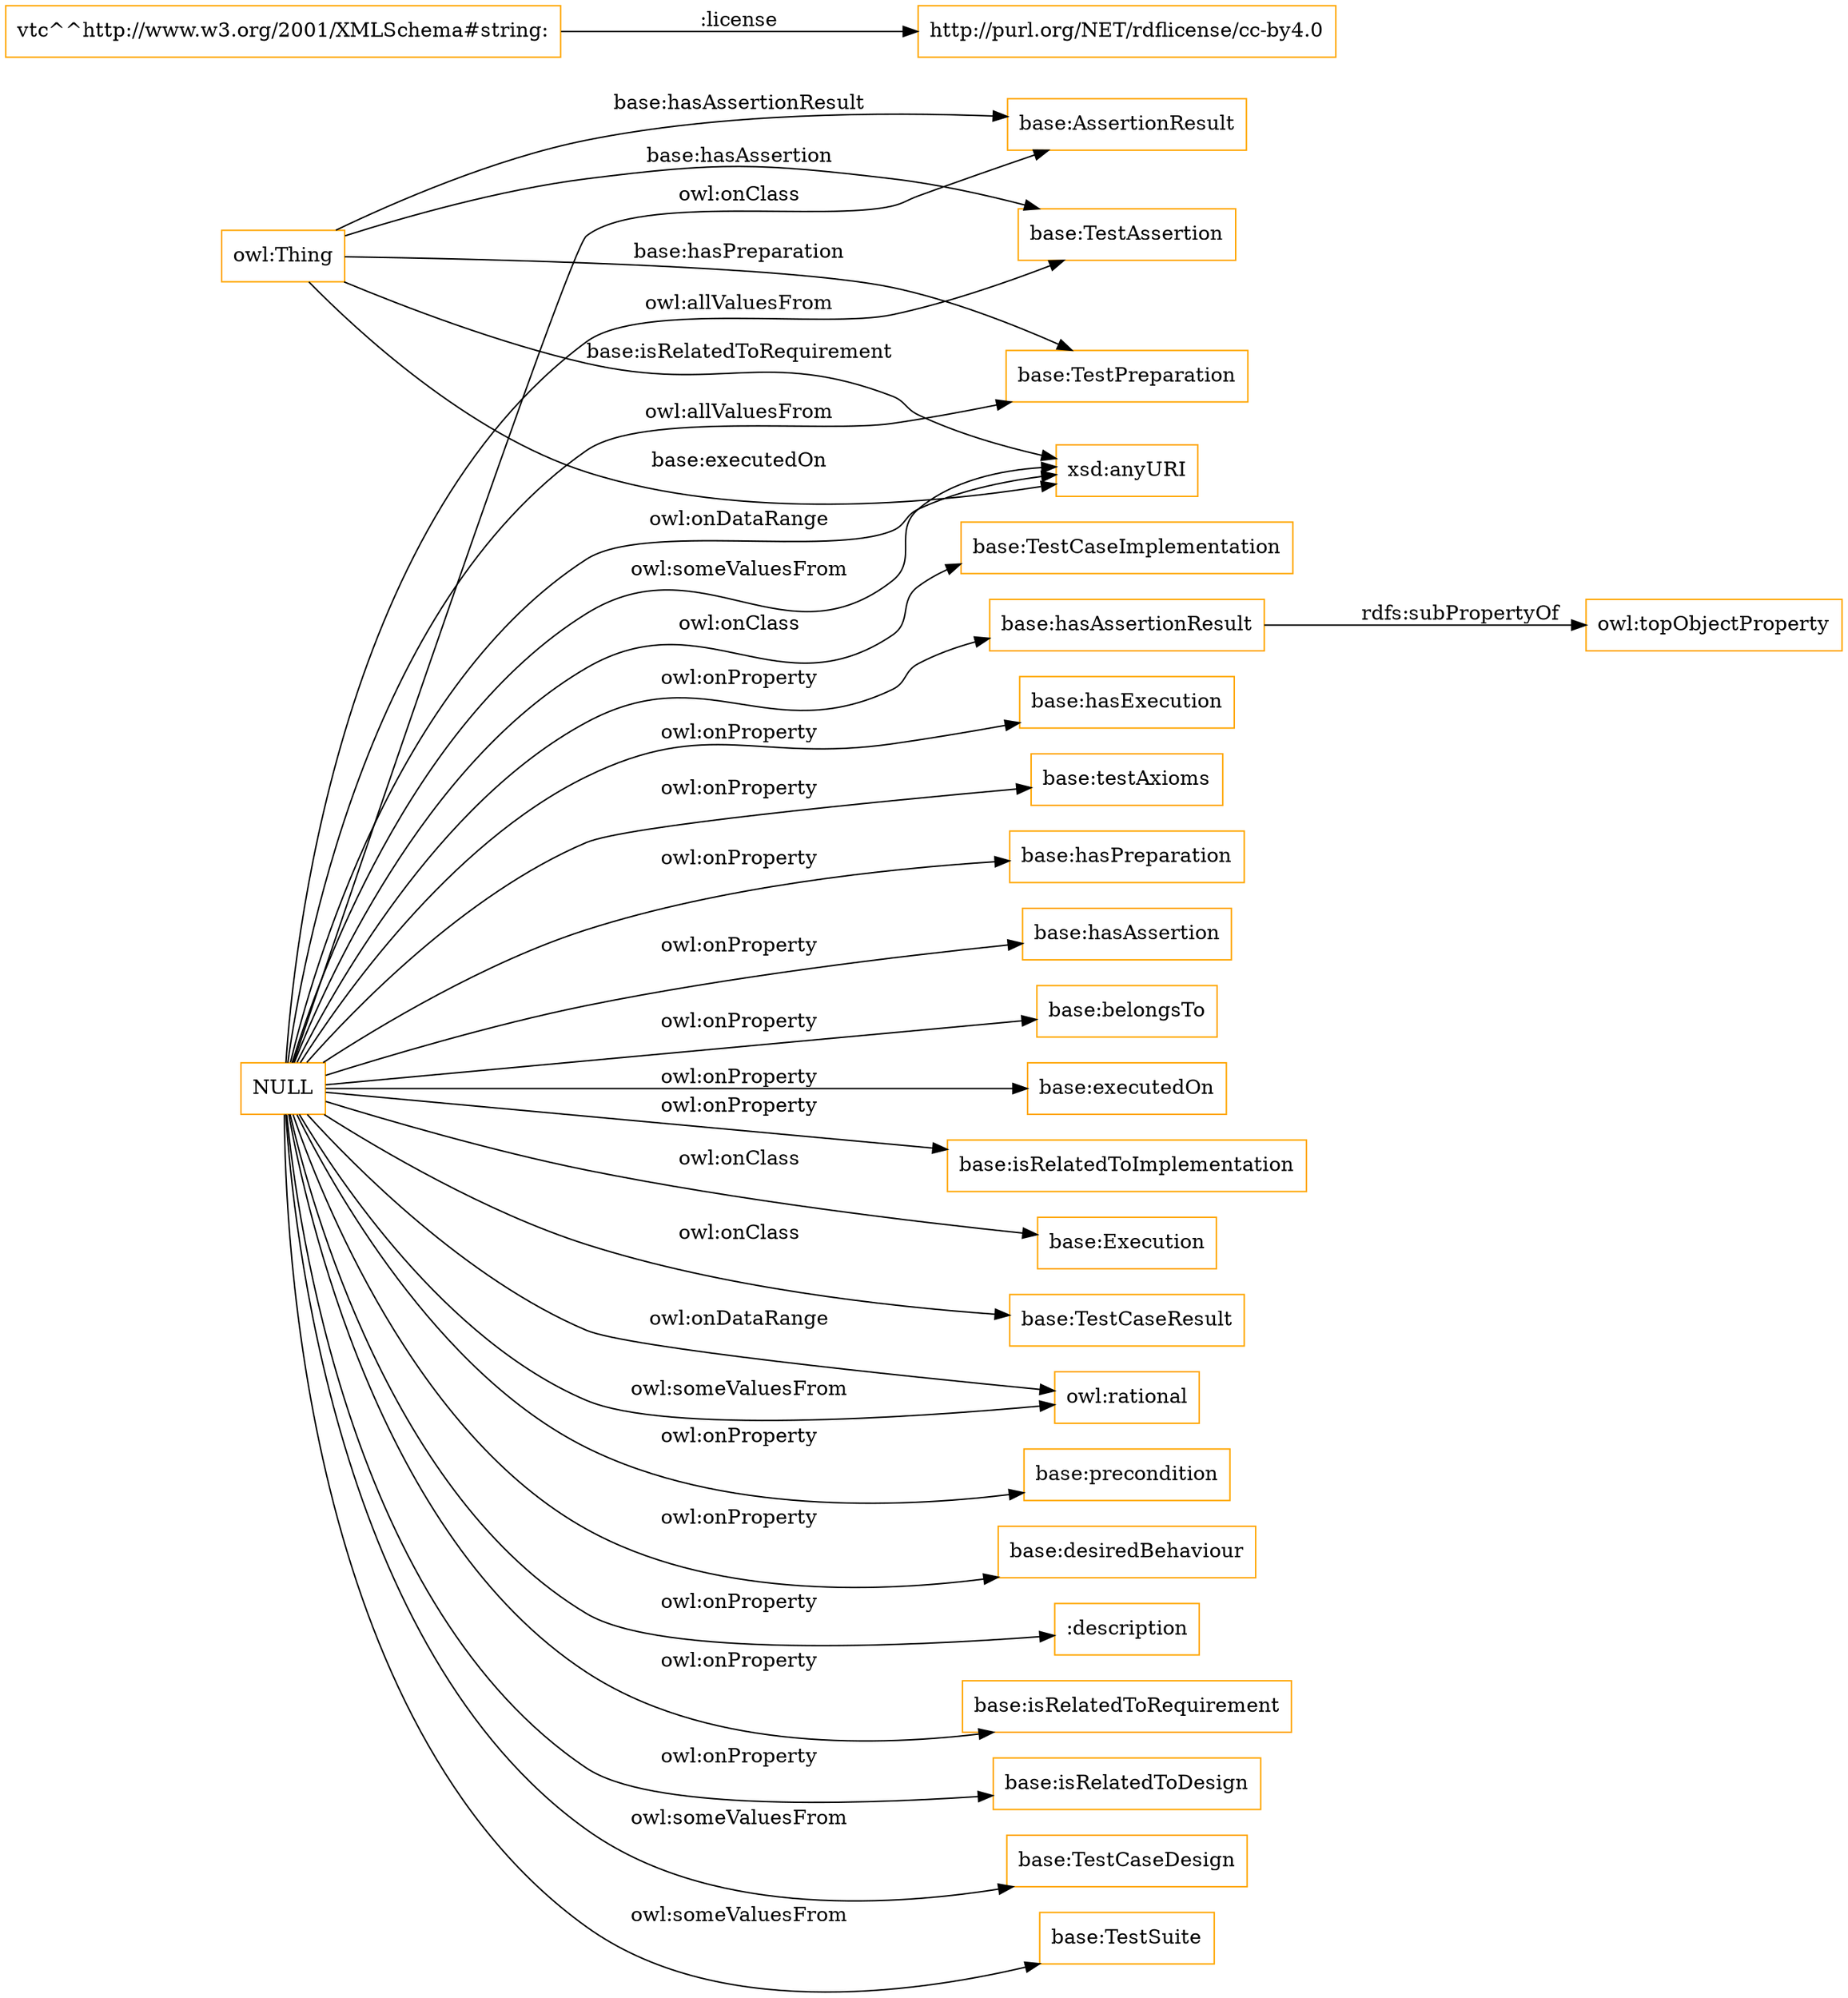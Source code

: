 digraph ar2dtool_diagram { 
rankdir=LR;
size="1501"
node [shape = rectangle, color="orange"]; "base:Execution" "base:TestCaseResult" "base:AssertionResult" "base:TestCaseDesign" "base:TestSuite" "base:TestCaseImplementation" "base:TestAssertion" "base:TestPreparation" ; /*classes style*/
	"base:hasAssertionResult" -> "owl:topObjectProperty" [ label = "rdfs:subPropertyOf" ];
	"NULL" -> "base:Execution" [ label = "owl:onClass" ];
	"NULL" -> "base:TestCaseResult" [ label = "owl:onClass" ];
	"NULL" -> "base:TestPreparation" [ label = "owl:allValuesFrom" ];
	"NULL" -> "base:hasExecution" [ label = "owl:onProperty" ];
	"NULL" -> "base:testAxioms" [ label = "owl:onProperty" ];
	"NULL" -> "base:hasPreparation" [ label = "owl:onProperty" ];
	"NULL" -> "owl:rational" [ label = "owl:someValuesFrom" ];
	"NULL" -> "xsd:anyURI" [ label = "owl:someValuesFrom" ];
	"NULL" -> "base:TestCaseImplementation" [ label = "owl:onClass" ];
	"NULL" -> "owl:rational" [ label = "owl:onDataRange" ];
	"NULL" -> "base:hasAssertion" [ label = "owl:onProperty" ];
	"NULL" -> "base:TestCaseDesign" [ label = "owl:someValuesFrom" ];
	"NULL" -> "base:AssertionResult" [ label = "owl:onClass" ];
	"NULL" -> "base:belongsTo" [ label = "owl:onProperty" ];
	"NULL" -> "base:executedOn" [ label = "owl:onProperty" ];
	"NULL" -> "base:isRelatedToImplementation" [ label = "owl:onProperty" ];
	"NULL" -> "base:precondition" [ label = "owl:onProperty" ];
	"NULL" -> "base:desiredBehaviour" [ label = "owl:onProperty" ];
	"NULL" -> "base:TestAssertion" [ label = "owl:allValuesFrom" ];
	"NULL" -> ":description" [ label = "owl:onProperty" ];
	"NULL" -> "base:hasAssertionResult" [ label = "owl:onProperty" ];
	"NULL" -> "base:isRelatedToRequirement" [ label = "owl:onProperty" ];
	"NULL" -> "xsd:anyURI" [ label = "owl:onDataRange" ];
	"NULL" -> "base:TestSuite" [ label = "owl:someValuesFrom" ];
	"NULL" -> "base:isRelatedToDesign" [ label = "owl:onProperty" ];
	"vtc^^http://www.w3.org/2001/XMLSchema#string:" -> "http://purl.org/NET/rdflicense/cc-by4.0" [ label = ":license" ];
	"owl:Thing" -> "base:TestAssertion" [ label = "base:hasAssertion" ];
	"owl:Thing" -> "base:TestPreparation" [ label = "base:hasPreparation" ];
	"owl:Thing" -> "xsd:anyURI" [ label = "base:executedOn" ];
	"owl:Thing" -> "base:AssertionResult" [ label = "base:hasAssertionResult" ];
	"owl:Thing" -> "xsd:anyURI" [ label = "base:isRelatedToRequirement" ];

}
